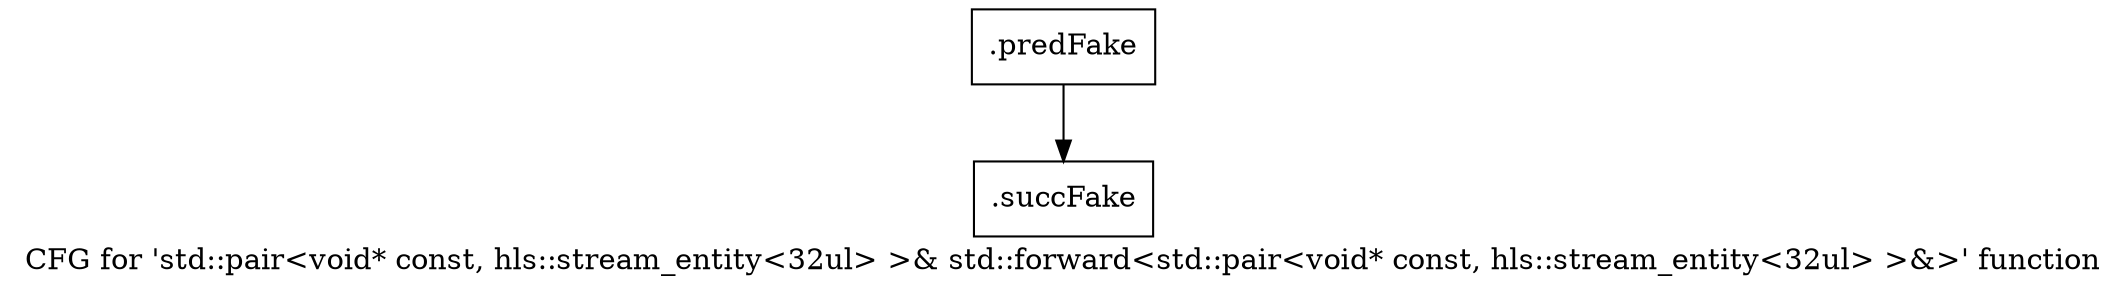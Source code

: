 digraph "CFG for 'std::pair\<void* const, hls::stream_entity\<32ul\> \>& std::forward\<std::pair\<void* const, hls::stream_entity\<32ul\> \>&\>' function" {
	label="CFG for 'std::pair\<void* const, hls::stream_entity\<32ul\> \>& std::forward\<std::pair\<void* const, hls::stream_entity\<32ul\> \>&\>' function";

	Node0x5900e90 [shape=record,filename="",linenumber="",label="{.predFake}"];
	Node0x5900e90 -> Node0x6093680[ callList="" memoryops="" filename="/mnt/xilinx/Vitis_HLS/2021.2/tps/lnx64/gcc-6.2.0/lib/gcc/x86_64-pc-linux-gnu/6.2.0/../../../../include/c++/6.2.0/bits/move.h" execusionnum="4"];
	Node0x6093680 [shape=record,filename="/mnt/xilinx/Vitis_HLS/2021.2/tps/lnx64/gcc-6.2.0/lib/gcc/x86_64-pc-linux-gnu/6.2.0/../../../../include/c++/6.2.0/bits/move.h",linenumber="77",label="{.succFake}"];
}
